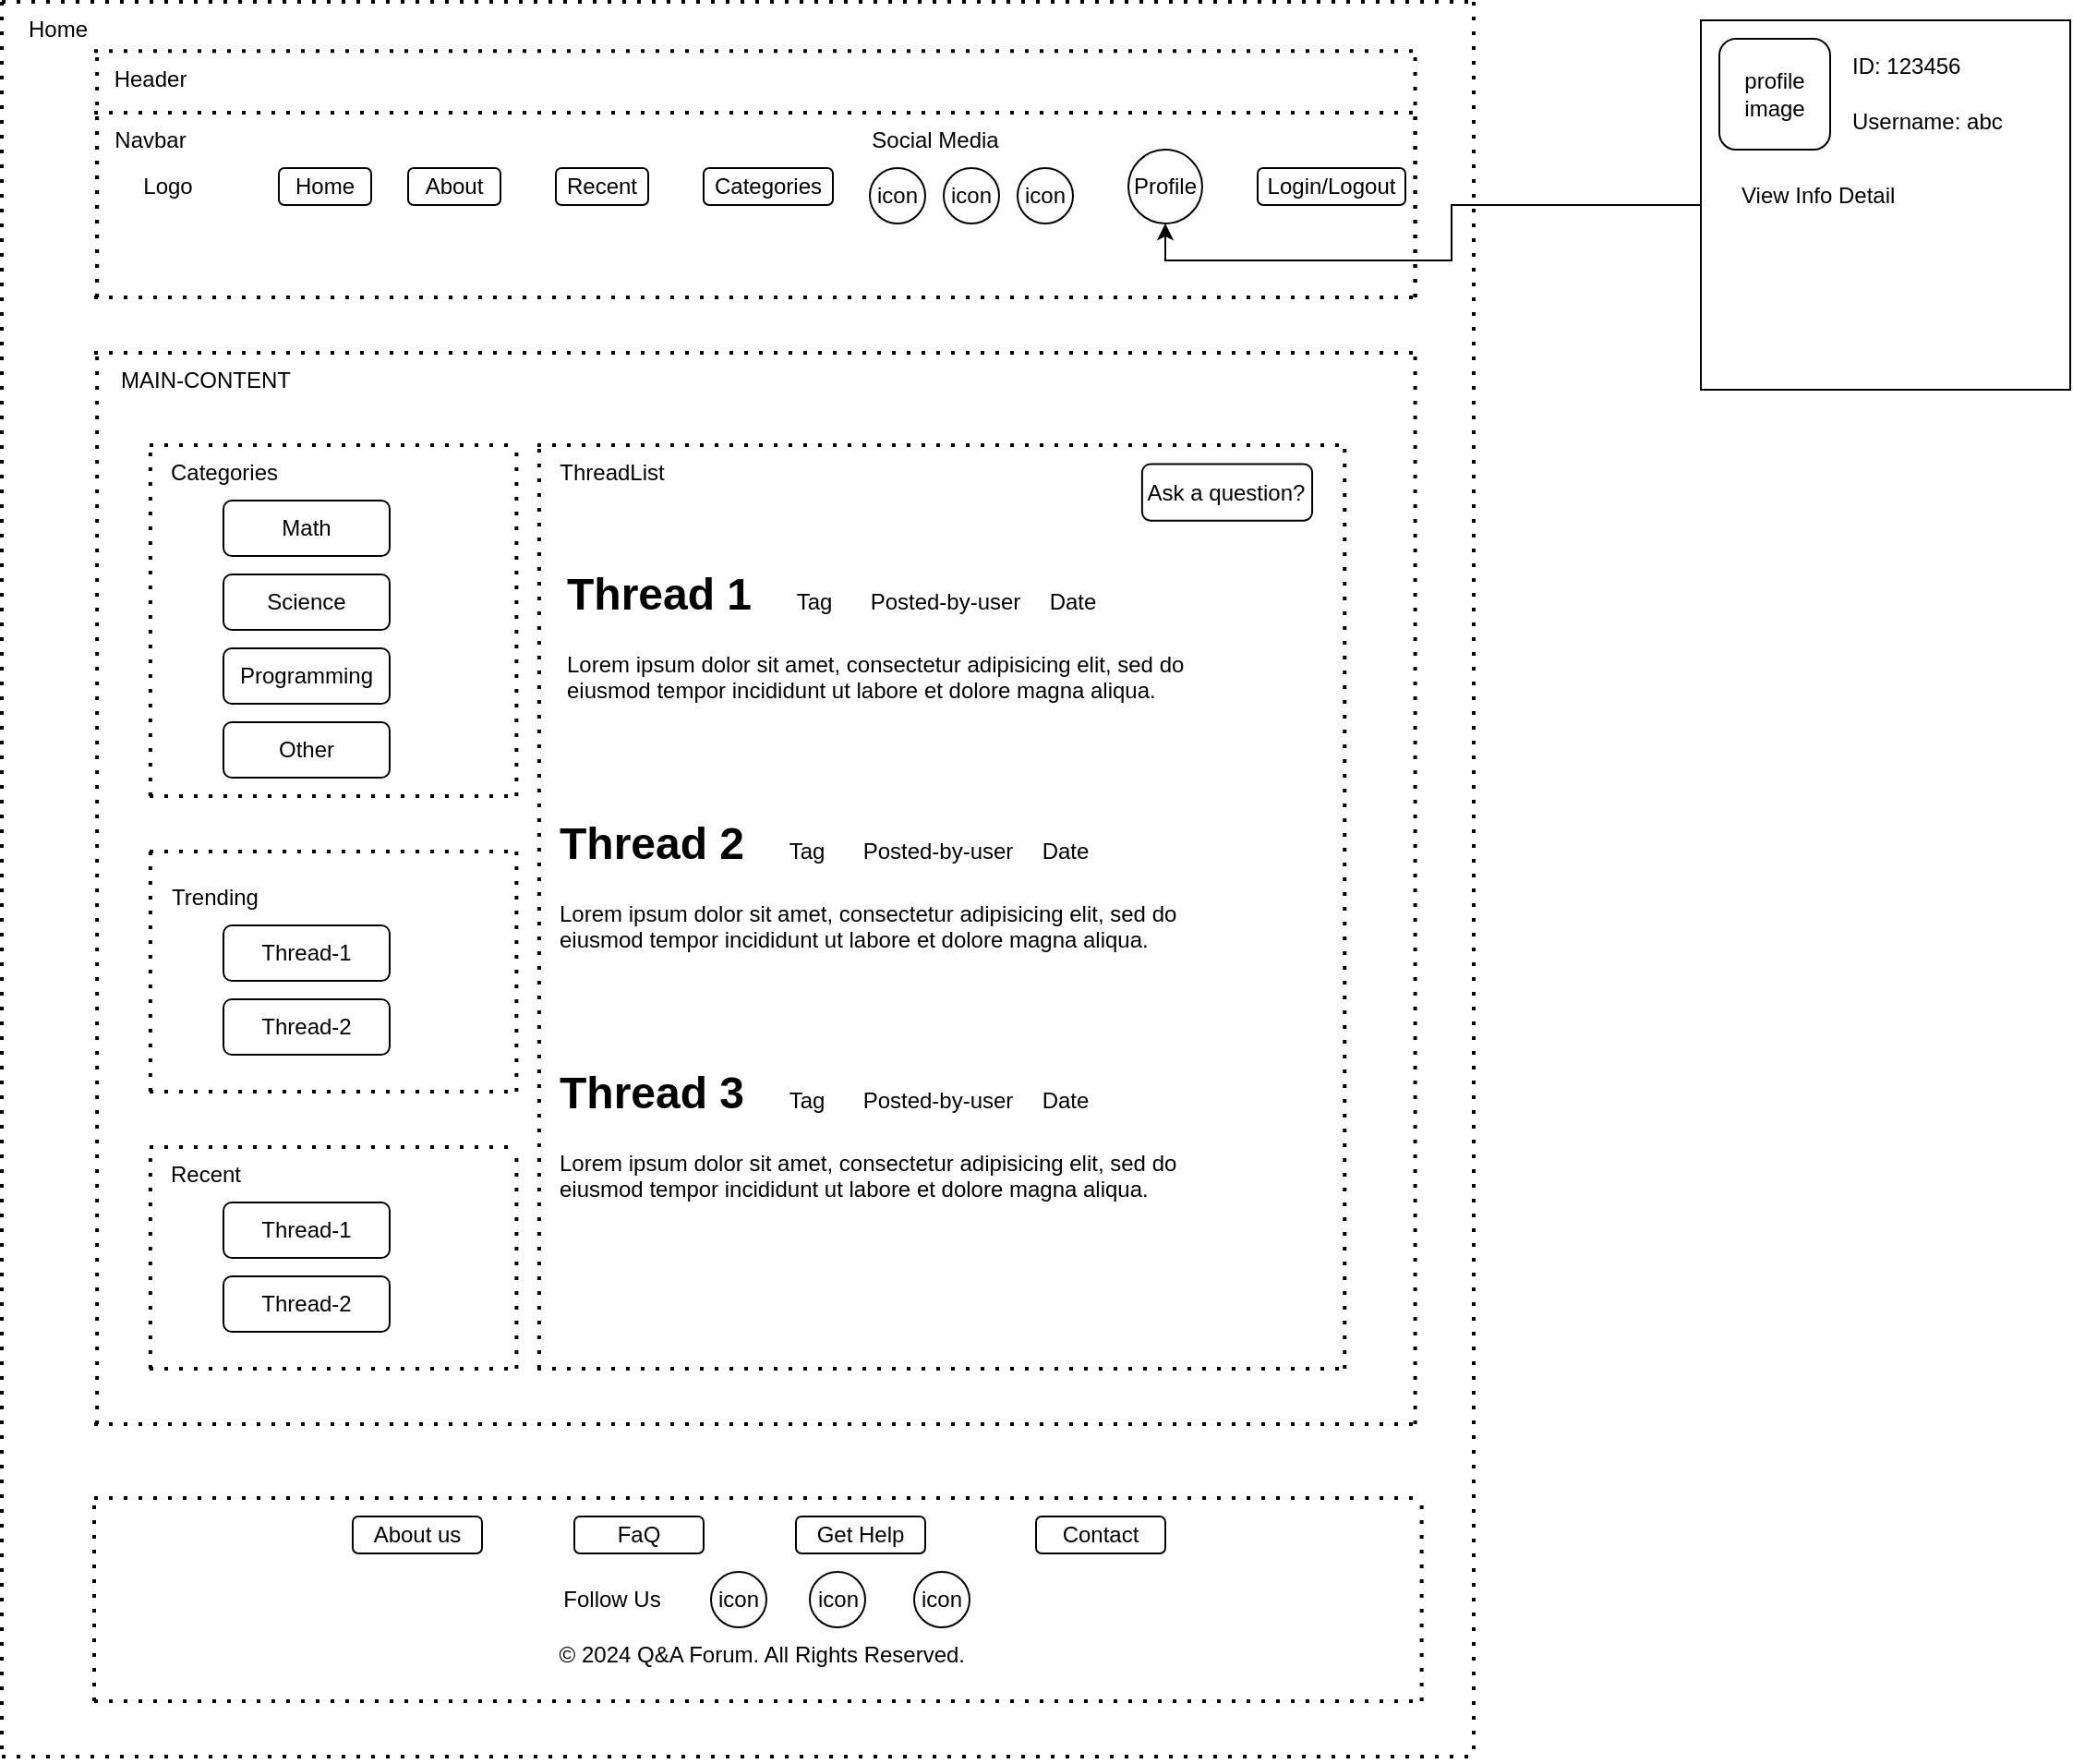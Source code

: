 <mxfile version="24.8.0">
  <diagram name="Trang-1" id="9Fver6jDBL4KJZNZEv3u">
    <mxGraphModel dx="1235" dy="1824" grid="1" gridSize="10" guides="1" tooltips="1" connect="1" arrows="1" fold="1" page="1" pageScale="1" pageWidth="827" pageHeight="1169" math="0" shadow="0">
      <root>
        <mxCell id="0" />
        <mxCell id="1" parent="0" />
        <mxCell id="3v_G94L6314WxcJYYTk_-27" value="" style="group" parent="1" vertex="1" connectable="0">
          <mxGeometry x="80" y="190" width="720" height="580" as="geometry" />
        </mxCell>
        <mxCell id="3v_G94L6314WxcJYYTk_-28" value="" style="endArrow=none;dashed=1;html=1;dashPattern=1 3;strokeWidth=2;rounded=0;" parent="3v_G94L6314WxcJYYTk_-27" edge="1">
          <mxGeometry width="50" height="50" relative="1" as="geometry">
            <mxPoint as="sourcePoint" />
            <mxPoint x="720" as="targetPoint" />
          </mxGeometry>
        </mxCell>
        <mxCell id="3v_G94L6314WxcJYYTk_-29" value="" style="endArrow=none;dashed=1;html=1;dashPattern=1 3;strokeWidth=2;rounded=0;" parent="3v_G94L6314WxcJYYTk_-27" edge="1">
          <mxGeometry width="50" height="50" relative="1" as="geometry">
            <mxPoint y="580" as="sourcePoint" />
            <mxPoint x="720" y="580" as="targetPoint" />
          </mxGeometry>
        </mxCell>
        <mxCell id="3v_G94L6314WxcJYYTk_-30" value="" style="endArrow=none;dashed=1;html=1;dashPattern=1 3;strokeWidth=2;rounded=0;" parent="3v_G94L6314WxcJYYTk_-27" edge="1">
          <mxGeometry width="50" height="50" relative="1" as="geometry">
            <mxPoint x="1.565" y="580" as="sourcePoint" />
            <mxPoint x="1.565" as="targetPoint" />
          </mxGeometry>
        </mxCell>
        <mxCell id="3v_G94L6314WxcJYYTk_-31" value="" style="endArrow=none;dashed=1;html=1;dashPattern=1 3;strokeWidth=2;rounded=0;" parent="3v_G94L6314WxcJYYTk_-27" edge="1">
          <mxGeometry width="50" height="50" relative="1" as="geometry">
            <mxPoint x="715.304" y="580" as="sourcePoint" />
            <mxPoint x="715.304" as="targetPoint" />
          </mxGeometry>
        </mxCell>
        <mxCell id="3v_G94L6314WxcJYYTk_-32" value="MAIN-CONTENT" style="text;html=1;align=center;verticalAlign=middle;resizable=0;points=[];autosize=1;strokeColor=none;fillColor=none;" parent="3v_G94L6314WxcJYYTk_-27" vertex="1">
          <mxGeometry width="120" height="30" as="geometry" />
        </mxCell>
        <mxCell id="3v_G94L6314WxcJYYTk_-37" value="" style="group" parent="1" vertex="1" connectable="0">
          <mxGeometry x="80" y="60" width="720" height="100.0" as="geometry" />
        </mxCell>
        <mxCell id="3v_G94L6314WxcJYYTk_-38" value="" style="endArrow=none;dashed=1;html=1;dashPattern=1 3;strokeWidth=2;rounded=0;" parent="3v_G94L6314WxcJYYTk_-37" edge="1">
          <mxGeometry width="50" height="50" relative="1" as="geometry">
            <mxPoint as="sourcePoint" />
            <mxPoint x="720" as="targetPoint" />
          </mxGeometry>
        </mxCell>
        <mxCell id="3v_G94L6314WxcJYYTk_-39" value="" style="endArrow=none;dashed=1;html=1;dashPattern=1 3;strokeWidth=2;rounded=0;" parent="3v_G94L6314WxcJYYTk_-37" edge="1">
          <mxGeometry width="50" height="50" relative="1" as="geometry">
            <mxPoint y="100" as="sourcePoint" />
            <mxPoint x="720" y="100" as="targetPoint" />
          </mxGeometry>
        </mxCell>
        <mxCell id="3v_G94L6314WxcJYYTk_-40" value="" style="endArrow=none;dashed=1;html=1;dashPattern=1 3;strokeWidth=2;rounded=0;" parent="3v_G94L6314WxcJYYTk_-37" edge="1">
          <mxGeometry width="50" height="50" relative="1" as="geometry">
            <mxPoint x="1.565" y="100" as="sourcePoint" />
            <mxPoint x="1.565" as="targetPoint" />
          </mxGeometry>
        </mxCell>
        <mxCell id="3v_G94L6314WxcJYYTk_-41" value="" style="endArrow=none;dashed=1;html=1;dashPattern=1 3;strokeWidth=2;rounded=0;" parent="3v_G94L6314WxcJYYTk_-37" edge="1">
          <mxGeometry width="50" height="50" relative="1" as="geometry">
            <mxPoint x="715.304" y="100" as="sourcePoint" />
            <mxPoint x="715.304" as="targetPoint" />
          </mxGeometry>
        </mxCell>
        <mxCell id="3v_G94L6314WxcJYYTk_-42" value="Navbar" style="text;html=1;align=center;verticalAlign=middle;resizable=0;points=[];autosize=1;strokeColor=none;fillColor=none;" parent="3v_G94L6314WxcJYYTk_-37" vertex="1">
          <mxGeometry width="60" height="30" as="geometry" />
        </mxCell>
        <mxCell id="3v_G94L6314WxcJYYTk_-45" style="edgeStyle=orthogonalEdgeStyle;rounded=0;orthogonalLoop=1;jettySize=auto;html=1;exitX=0.5;exitY=1;exitDx=0;exitDy=0;" parent="3v_G94L6314WxcJYYTk_-37" edge="1">
          <mxGeometry relative="1" as="geometry">
            <mxPoint x="77.838" y="62.5" as="sourcePoint" />
            <mxPoint x="77.838" y="62.5" as="targetPoint" />
          </mxGeometry>
        </mxCell>
        <mxCell id="3v_G94L6314WxcJYYTk_-36" style="edgeStyle=orthogonalEdgeStyle;rounded=0;orthogonalLoop=1;jettySize=auto;html=1;exitX=0.5;exitY=1;exitDx=0;exitDy=0;" parent="3v_G94L6314WxcJYYTk_-37" edge="1">
          <mxGeometry relative="1" as="geometry">
            <mxPoint x="97.297" y="66.667" as="sourcePoint" />
            <mxPoint x="97.297" y="66.667" as="targetPoint" />
          </mxGeometry>
        </mxCell>
        <mxCell id="3v_G94L6314WxcJYYTk_-25" value="" style="group" parent="3v_G94L6314WxcJYYTk_-37" vertex="1" connectable="0">
          <mxGeometry y="-33.333" width="720" height="133.333" as="geometry" />
        </mxCell>
        <mxCell id="3v_G94L6314WxcJYYTk_-21" value="" style="endArrow=none;dashed=1;html=1;dashPattern=1 3;strokeWidth=2;rounded=0;" parent="3v_G94L6314WxcJYYTk_-25" edge="1">
          <mxGeometry width="50" height="50" relative="1" as="geometry">
            <mxPoint as="sourcePoint" />
            <mxPoint x="720" as="targetPoint" />
          </mxGeometry>
        </mxCell>
        <mxCell id="3v_G94L6314WxcJYYTk_-22" value="" style="endArrow=none;dashed=1;html=1;dashPattern=1 3;strokeWidth=2;rounded=0;" parent="3v_G94L6314WxcJYYTk_-25" edge="1">
          <mxGeometry width="50" height="50" relative="1" as="geometry">
            <mxPoint y="133.333" as="sourcePoint" />
            <mxPoint x="720" y="133.333" as="targetPoint" />
          </mxGeometry>
        </mxCell>
        <mxCell id="3v_G94L6314WxcJYYTk_-23" value="" style="endArrow=none;dashed=1;html=1;dashPattern=1 3;strokeWidth=2;rounded=0;" parent="3v_G94L6314WxcJYYTk_-25" edge="1">
          <mxGeometry width="50" height="50" relative="1" as="geometry">
            <mxPoint x="1.565" y="133.333" as="sourcePoint" />
            <mxPoint x="1.565" as="targetPoint" />
          </mxGeometry>
        </mxCell>
        <mxCell id="3v_G94L6314WxcJYYTk_-24" value="" style="endArrow=none;dashed=1;html=1;dashPattern=1 3;strokeWidth=2;rounded=0;" parent="3v_G94L6314WxcJYYTk_-25" edge="1">
          <mxGeometry width="50" height="50" relative="1" as="geometry">
            <mxPoint x="715.304" y="133.333" as="sourcePoint" />
            <mxPoint x="715.304" as="targetPoint" />
          </mxGeometry>
        </mxCell>
        <mxCell id="3v_G94L6314WxcJYYTk_-34" value="Header" style="text;html=1;align=center;verticalAlign=middle;resizable=0;points=[];autosize=1;strokeColor=none;fillColor=none;" parent="3v_G94L6314WxcJYYTk_-25" vertex="1">
          <mxGeometry width="60" height="30" as="geometry" />
        </mxCell>
        <mxCell id="3v_G94L6314WxcJYYTk_-16" value="Home" style="rounded=1;whiteSpace=wrap;html=1;" parent="3v_G94L6314WxcJYYTk_-25" vertex="1">
          <mxGeometry x="100" y="63.333" width="50" height="20" as="geometry" />
        </mxCell>
        <mxCell id="3v_G94L6314WxcJYYTk_-17" value="Categories" style="rounded=1;whiteSpace=wrap;html=1;" parent="3v_G94L6314WxcJYYTk_-25" vertex="1">
          <mxGeometry x="330" y="63.333" width="70" height="20" as="geometry" />
        </mxCell>
        <mxCell id="3v_G94L6314WxcJYYTk_-18" value="Recent" style="rounded=1;whiteSpace=wrap;html=1;" parent="3v_G94L6314WxcJYYTk_-25" vertex="1">
          <mxGeometry x="250" y="63.333" width="50" height="20" as="geometry" />
        </mxCell>
        <mxCell id="3v_G94L6314WxcJYYTk_-66" value="About" style="rounded=1;whiteSpace=wrap;html=1;" parent="3v_G94L6314WxcJYYTk_-25" vertex="1">
          <mxGeometry x="170" y="63.333" width="50" height="20" as="geometry" />
        </mxCell>
        <mxCell id="3v_G94L6314WxcJYYTk_-69" value="Login/Logout" style="rounded=1;whiteSpace=wrap;html=1;" parent="3v_G94L6314WxcJYYTk_-25" vertex="1">
          <mxGeometry x="630" y="63.333" width="80" height="20" as="geometry" />
        </mxCell>
        <mxCell id="3v_G94L6314WxcJYYTk_-83" value="Profile" style="ellipse;whiteSpace=wrap;html=1;aspect=fixed;" parent="3v_G94L6314WxcJYYTk_-25" vertex="1">
          <mxGeometry x="560" y="53.333" width="40" height="40" as="geometry" />
        </mxCell>
        <mxCell id="3v_G94L6314WxcJYYTk_-70" value="Logo" style="text;html=1;align=center;verticalAlign=middle;whiteSpace=wrap;rounded=0;" parent="3v_G94L6314WxcJYYTk_-25" vertex="1">
          <mxGeometry x="10" y="58.333" width="60" height="30" as="geometry" />
        </mxCell>
        <mxCell id="3v_G94L6314WxcJYYTk_-206" value="" style="group" parent="3v_G94L6314WxcJYYTk_-25" vertex="1" connectable="0">
          <mxGeometry x="420" y="63.333" width="110" height="30.0" as="geometry" />
        </mxCell>
        <mxCell id="3v_G94L6314WxcJYYTk_-204" value="icon" style="ellipse;whiteSpace=wrap;html=1;aspect=fixed;" parent="3v_G94L6314WxcJYYTk_-206" vertex="1">
          <mxGeometry x="40" width="30" height="30" as="geometry" />
        </mxCell>
        <mxCell id="3v_G94L6314WxcJYYTk_-205" value="icon" style="ellipse;whiteSpace=wrap;html=1;aspect=fixed;" parent="3v_G94L6314WxcJYYTk_-206" vertex="1">
          <mxGeometry x="80" width="30" height="30" as="geometry" />
        </mxCell>
        <mxCell id="3v_G94L6314WxcJYYTk_-203" value="icon" style="ellipse;whiteSpace=wrap;html=1;aspect=fixed;" parent="3v_G94L6314WxcJYYTk_-206" vertex="1">
          <mxGeometry y="1.421e-14" width="30" height="30" as="geometry" />
        </mxCell>
        <mxCell id="3v_G94L6314WxcJYYTk_-207" value="Social Media" style="text;html=1;align=center;verticalAlign=middle;resizable=0;points=[];autosize=1;strokeColor=none;fillColor=none;" parent="3v_G94L6314WxcJYYTk_-25" vertex="1">
          <mxGeometry x="410" y="33.333" width="90" height="30" as="geometry" />
        </mxCell>
        <mxCell id="3v_G94L6314WxcJYYTk_-87" value="" style="group" parent="1" vertex="1" connectable="0">
          <mxGeometry x="110" y="240" width="200" height="190" as="geometry" />
        </mxCell>
        <mxCell id="3v_G94L6314WxcJYYTk_-88" value="" style="endArrow=none;dashed=1;html=1;dashPattern=1 3;strokeWidth=2;rounded=0;" parent="3v_G94L6314WxcJYYTk_-87" edge="1">
          <mxGeometry width="50" height="50" relative="1" as="geometry">
            <mxPoint as="sourcePoint" />
            <mxPoint x="200" as="targetPoint" />
          </mxGeometry>
        </mxCell>
        <mxCell id="3v_G94L6314WxcJYYTk_-89" value="" style="endArrow=none;dashed=1;html=1;dashPattern=1 3;strokeWidth=2;rounded=0;" parent="3v_G94L6314WxcJYYTk_-87" edge="1">
          <mxGeometry width="50" height="50" relative="1" as="geometry">
            <mxPoint y="190" as="sourcePoint" />
            <mxPoint x="200" y="190" as="targetPoint" />
          </mxGeometry>
        </mxCell>
        <mxCell id="3v_G94L6314WxcJYYTk_-90" value="" style="endArrow=none;dashed=1;html=1;dashPattern=1 3;strokeWidth=2;rounded=0;" parent="3v_G94L6314WxcJYYTk_-87" edge="1">
          <mxGeometry width="50" height="50" relative="1" as="geometry">
            <mxPoint x="0.435" y="190" as="sourcePoint" />
            <mxPoint x="0.435" as="targetPoint" />
          </mxGeometry>
        </mxCell>
        <mxCell id="3v_G94L6314WxcJYYTk_-91" value="" style="endArrow=none;dashed=1;html=1;dashPattern=1 3;strokeWidth=2;rounded=0;" parent="3v_G94L6314WxcJYYTk_-87" edge="1">
          <mxGeometry width="50" height="50" relative="1" as="geometry">
            <mxPoint x="198.696" y="190" as="sourcePoint" />
            <mxPoint x="198.696" as="targetPoint" />
          </mxGeometry>
        </mxCell>
        <mxCell id="3v_G94L6314WxcJYYTk_-93" value="Math" style="rounded=1;whiteSpace=wrap;html=1;" parent="1" vertex="1">
          <mxGeometry x="150" y="270" width="90" height="30" as="geometry" />
        </mxCell>
        <mxCell id="3v_G94L6314WxcJYYTk_-94" value="Categories" style="text;html=1;align=center;verticalAlign=middle;resizable=0;points=[];autosize=1;strokeColor=none;fillColor=none;" parent="1" vertex="1">
          <mxGeometry x="110" y="240" width="80" height="30" as="geometry" />
        </mxCell>
        <mxCell id="3v_G94L6314WxcJYYTk_-95" value="Science" style="rounded=1;whiteSpace=wrap;html=1;" parent="1" vertex="1">
          <mxGeometry x="150" y="310" width="90" height="30" as="geometry" />
        </mxCell>
        <mxCell id="3v_G94L6314WxcJYYTk_-96" value="Programming" style="rounded=1;whiteSpace=wrap;html=1;" parent="1" vertex="1">
          <mxGeometry x="150" y="350" width="90" height="30" as="geometry" />
        </mxCell>
        <mxCell id="3v_G94L6314WxcJYYTk_-97" value="Other" style="rounded=1;whiteSpace=wrap;html=1;" parent="1" vertex="1">
          <mxGeometry x="150" y="390" width="90" height="30" as="geometry" />
        </mxCell>
        <mxCell id="3v_G94L6314WxcJYYTk_-98" value="Thread-1" style="rounded=1;whiteSpace=wrap;html=1;" parent="1" vertex="1">
          <mxGeometry x="150" y="500" width="90" height="30" as="geometry" />
        </mxCell>
        <mxCell id="3v_G94L6314WxcJYYTk_-99" value="Thread-2" style="rounded=1;whiteSpace=wrap;html=1;" parent="1" vertex="1">
          <mxGeometry x="150" y="540" width="90" height="30" as="geometry" />
        </mxCell>
        <mxCell id="3v_G94L6314WxcJYYTk_-101" value="Thread-1" style="rounded=1;whiteSpace=wrap;html=1;" parent="1" vertex="1">
          <mxGeometry x="150" y="650" width="90" height="30" as="geometry" />
        </mxCell>
        <mxCell id="3v_G94L6314WxcJYYTk_-102" value="Thread-2" style="rounded=1;whiteSpace=wrap;html=1;" parent="1" vertex="1">
          <mxGeometry x="150" y="690" width="90" height="30" as="geometry" />
        </mxCell>
        <mxCell id="3v_G94L6314WxcJYYTk_-104" value="" style="group" parent="1" vertex="1" connectable="0">
          <mxGeometry x="110" y="460" width="200" height="130" as="geometry" />
        </mxCell>
        <mxCell id="3v_G94L6314WxcJYYTk_-105" value="" style="endArrow=none;dashed=1;html=1;dashPattern=1 3;strokeWidth=2;rounded=0;" parent="3v_G94L6314WxcJYYTk_-104" edge="1">
          <mxGeometry width="50" height="50" relative="1" as="geometry">
            <mxPoint as="sourcePoint" />
            <mxPoint x="200" as="targetPoint" />
          </mxGeometry>
        </mxCell>
        <mxCell id="3v_G94L6314WxcJYYTk_-106" value="" style="endArrow=none;dashed=1;html=1;dashPattern=1 3;strokeWidth=2;rounded=0;" parent="3v_G94L6314WxcJYYTk_-104" edge="1">
          <mxGeometry width="50" height="50" relative="1" as="geometry">
            <mxPoint y="130" as="sourcePoint" />
            <mxPoint x="200" y="130" as="targetPoint" />
          </mxGeometry>
        </mxCell>
        <mxCell id="3v_G94L6314WxcJYYTk_-107" value="" style="endArrow=none;dashed=1;html=1;dashPattern=1 3;strokeWidth=2;rounded=0;" parent="3v_G94L6314WxcJYYTk_-104" edge="1">
          <mxGeometry width="50" height="50" relative="1" as="geometry">
            <mxPoint x="0.435" y="130" as="sourcePoint" />
            <mxPoint x="0.435" as="targetPoint" />
          </mxGeometry>
        </mxCell>
        <mxCell id="3v_G94L6314WxcJYYTk_-108" value="" style="endArrow=none;dashed=1;html=1;dashPattern=1 3;strokeWidth=2;rounded=0;" parent="3v_G94L6314WxcJYYTk_-104" edge="1">
          <mxGeometry width="50" height="50" relative="1" as="geometry">
            <mxPoint x="198.696" y="130" as="sourcePoint" />
            <mxPoint x="198.696" as="targetPoint" />
          </mxGeometry>
        </mxCell>
        <mxCell id="3v_G94L6314WxcJYYTk_-100" value="Trending" style="text;html=1;align=center;verticalAlign=middle;resizable=0;points=[];autosize=1;strokeColor=none;fillColor=none;" parent="3v_G94L6314WxcJYYTk_-104" vertex="1">
          <mxGeometry y="9.5" width="70" height="30" as="geometry" />
        </mxCell>
        <mxCell id="3v_G94L6314WxcJYYTk_-109" value="" style="group" parent="1" vertex="1" connectable="0">
          <mxGeometry x="110" y="620" width="200" height="120" as="geometry" />
        </mxCell>
        <mxCell id="3v_G94L6314WxcJYYTk_-110" value="" style="endArrow=none;dashed=1;html=1;dashPattern=1 3;strokeWidth=2;rounded=0;" parent="3v_G94L6314WxcJYYTk_-109" edge="1">
          <mxGeometry width="50" height="50" relative="1" as="geometry">
            <mxPoint as="sourcePoint" />
            <mxPoint x="200" as="targetPoint" />
          </mxGeometry>
        </mxCell>
        <mxCell id="3v_G94L6314WxcJYYTk_-111" value="" style="endArrow=none;dashed=1;html=1;dashPattern=1 3;strokeWidth=2;rounded=0;" parent="3v_G94L6314WxcJYYTk_-109" edge="1">
          <mxGeometry width="50" height="50" relative="1" as="geometry">
            <mxPoint y="120" as="sourcePoint" />
            <mxPoint x="200" y="120" as="targetPoint" />
          </mxGeometry>
        </mxCell>
        <mxCell id="3v_G94L6314WxcJYYTk_-112" value="" style="endArrow=none;dashed=1;html=1;dashPattern=1 3;strokeWidth=2;rounded=0;" parent="3v_G94L6314WxcJYYTk_-109" edge="1">
          <mxGeometry width="50" height="50" relative="1" as="geometry">
            <mxPoint x="0.435" y="120" as="sourcePoint" />
            <mxPoint x="0.435" as="targetPoint" />
          </mxGeometry>
        </mxCell>
        <mxCell id="3v_G94L6314WxcJYYTk_-113" value="" style="endArrow=none;dashed=1;html=1;dashPattern=1 3;strokeWidth=2;rounded=0;" parent="3v_G94L6314WxcJYYTk_-109" edge="1">
          <mxGeometry width="50" height="50" relative="1" as="geometry">
            <mxPoint x="198.696" y="120" as="sourcePoint" />
            <mxPoint x="198.696" as="targetPoint" />
          </mxGeometry>
        </mxCell>
        <mxCell id="3v_G94L6314WxcJYYTk_-103" value="Recent" style="text;html=1;align=center;verticalAlign=middle;resizable=0;points=[];autosize=1;strokeColor=none;fillColor=none;" parent="3v_G94L6314WxcJYYTk_-109" vertex="1">
          <mxGeometry width="60" height="30" as="geometry" />
        </mxCell>
        <mxCell id="3v_G94L6314WxcJYYTk_-123" value="" style="group" parent="1" vertex="1" connectable="0">
          <mxGeometry x="334" y="300" width="496" height="100" as="geometry" />
        </mxCell>
        <mxCell id="3v_G94L6314WxcJYYTk_-116" value="&lt;h1 style=&quot;margin-top: 0px;&quot;&gt;Thread 1&lt;/h1&gt;&lt;p&gt;Lorem ipsum dolor sit amet, consectetur adipisicing elit, sed do eiusmod tempor incididunt ut labore et dolore magna aliqua.&lt;/p&gt;" style="text;html=1;whiteSpace=wrap;overflow=hidden;rounded=0;" parent="3v_G94L6314WxcJYYTk_-123" vertex="1">
          <mxGeometry width="376" height="100" as="geometry" />
        </mxCell>
        <mxCell id="3v_G94L6314WxcJYYTk_-119" value="Tag" style="text;html=1;align=center;verticalAlign=middle;whiteSpace=wrap;rounded=0;" parent="3v_G94L6314WxcJYYTk_-123" vertex="1">
          <mxGeometry x="106" y="10" width="60" height="30" as="geometry" />
        </mxCell>
        <mxCell id="3v_G94L6314WxcJYYTk_-120" value="Posted-by-user" style="text;html=1;align=center;verticalAlign=middle;whiteSpace=wrap;rounded=0;" parent="3v_G94L6314WxcJYYTk_-123" vertex="1">
          <mxGeometry x="158" y="10" width="98" height="30" as="geometry" />
        </mxCell>
        <mxCell id="3v_G94L6314WxcJYYTk_-121" value="Date" style="text;html=1;align=center;verticalAlign=middle;whiteSpace=wrap;rounded=0;" parent="3v_G94L6314WxcJYYTk_-123" vertex="1">
          <mxGeometry x="256" y="10" width="40" height="30" as="geometry" />
        </mxCell>
        <mxCell id="3v_G94L6314WxcJYYTk_-124" value="" style="group" parent="1" vertex="1" connectable="0">
          <mxGeometry x="330" y="435" width="376" height="100" as="geometry" />
        </mxCell>
        <mxCell id="3v_G94L6314WxcJYYTk_-125" value="&lt;h1 style=&quot;margin-top: 0px;&quot;&gt;Thread 2&lt;/h1&gt;&lt;p&gt;Lorem ipsum dolor sit amet, consectetur adipisicing elit, sed do eiusmod tempor incididunt ut labore et dolore magna aliqua.&lt;/p&gt;" style="text;html=1;whiteSpace=wrap;overflow=hidden;rounded=0;" parent="3v_G94L6314WxcJYYTk_-124" vertex="1">
          <mxGeometry width="376" height="100" as="geometry" />
        </mxCell>
        <mxCell id="3v_G94L6314WxcJYYTk_-126" value="Tag" style="text;html=1;align=center;verticalAlign=middle;whiteSpace=wrap;rounded=0;" parent="3v_G94L6314WxcJYYTk_-124" vertex="1">
          <mxGeometry x="106" y="10" width="60" height="30" as="geometry" />
        </mxCell>
        <mxCell id="3v_G94L6314WxcJYYTk_-127" value="Posted-by-user" style="text;html=1;align=center;verticalAlign=middle;whiteSpace=wrap;rounded=0;" parent="3v_G94L6314WxcJYYTk_-124" vertex="1">
          <mxGeometry x="158" y="10" width="98" height="30" as="geometry" />
        </mxCell>
        <mxCell id="3v_G94L6314WxcJYYTk_-128" value="Date" style="text;html=1;align=center;verticalAlign=middle;whiteSpace=wrap;rounded=0;" parent="3v_G94L6314WxcJYYTk_-124" vertex="1">
          <mxGeometry x="256" y="10" width="40" height="30" as="geometry" />
        </mxCell>
        <mxCell id="3v_G94L6314WxcJYYTk_-129" value="" style="group" parent="1" vertex="1" connectable="0">
          <mxGeometry x="330" y="570" width="376" height="100" as="geometry" />
        </mxCell>
        <mxCell id="3v_G94L6314WxcJYYTk_-130" value="&lt;h1 style=&quot;margin-top: 0px;&quot;&gt;Thread 3&lt;/h1&gt;&lt;p&gt;Lorem ipsum dolor sit amet, consectetur adipisicing elit, sed do eiusmod tempor incididunt ut labore et dolore magna aliqua.&lt;/p&gt;" style="text;html=1;whiteSpace=wrap;overflow=hidden;rounded=0;" parent="3v_G94L6314WxcJYYTk_-129" vertex="1">
          <mxGeometry width="376" height="100" as="geometry" />
        </mxCell>
        <mxCell id="3v_G94L6314WxcJYYTk_-131" value="Tag" style="text;html=1;align=center;verticalAlign=middle;whiteSpace=wrap;rounded=0;" parent="3v_G94L6314WxcJYYTk_-129" vertex="1">
          <mxGeometry x="106" y="10" width="60" height="30" as="geometry" />
        </mxCell>
        <mxCell id="3v_G94L6314WxcJYYTk_-132" value="Posted-by-user" style="text;html=1;align=center;verticalAlign=middle;whiteSpace=wrap;rounded=0;" parent="3v_G94L6314WxcJYYTk_-129" vertex="1">
          <mxGeometry x="158" y="10" width="98" height="30" as="geometry" />
        </mxCell>
        <mxCell id="3v_G94L6314WxcJYYTk_-133" value="Date" style="text;html=1;align=center;verticalAlign=middle;whiteSpace=wrap;rounded=0;" parent="3v_G94L6314WxcJYYTk_-129" vertex="1">
          <mxGeometry x="256" y="10" width="40" height="30" as="geometry" />
        </mxCell>
        <mxCell id="3v_G94L6314WxcJYYTk_-139" value="" style="group" parent="1" vertex="1" connectable="0">
          <mxGeometry x="320" y="240" width="440" height="500" as="geometry" />
        </mxCell>
        <mxCell id="3v_G94L6314WxcJYYTk_-140" value="" style="endArrow=none;dashed=1;html=1;dashPattern=1 3;strokeWidth=2;rounded=0;" parent="3v_G94L6314WxcJYYTk_-139" edge="1">
          <mxGeometry width="50" height="50" relative="1" as="geometry">
            <mxPoint as="sourcePoint" />
            <mxPoint x="440" as="targetPoint" />
          </mxGeometry>
        </mxCell>
        <mxCell id="3v_G94L6314WxcJYYTk_-141" value="" style="endArrow=none;dashed=1;html=1;dashPattern=1 3;strokeWidth=2;rounded=0;" parent="3v_G94L6314WxcJYYTk_-139" edge="1">
          <mxGeometry width="50" height="50" relative="1" as="geometry">
            <mxPoint y="500.0" as="sourcePoint" />
            <mxPoint x="440" y="500.0" as="targetPoint" />
          </mxGeometry>
        </mxCell>
        <mxCell id="3v_G94L6314WxcJYYTk_-142" value="" style="endArrow=none;dashed=1;html=1;dashPattern=1 3;strokeWidth=2;rounded=0;" parent="3v_G94L6314WxcJYYTk_-139" edge="1">
          <mxGeometry width="50" height="50" relative="1" as="geometry">
            <mxPoint x="0.957" y="500.0" as="sourcePoint" />
            <mxPoint x="0.957" as="targetPoint" />
          </mxGeometry>
        </mxCell>
        <mxCell id="3v_G94L6314WxcJYYTk_-143" value="" style="endArrow=none;dashed=1;html=1;dashPattern=1 3;strokeWidth=2;rounded=0;" parent="3v_G94L6314WxcJYYTk_-139" edge="1">
          <mxGeometry width="50" height="50" relative="1" as="geometry">
            <mxPoint x="437.13" y="500.0" as="sourcePoint" />
            <mxPoint x="437.13" as="targetPoint" />
          </mxGeometry>
        </mxCell>
        <mxCell id="3v_G94L6314WxcJYYTk_-114" value="ThreadList" style="text;html=1;align=center;verticalAlign=middle;resizable=0;points=[];autosize=1;strokeColor=none;fillColor=none;" parent="3v_G94L6314WxcJYYTk_-139" vertex="1">
          <mxGeometry width="80" height="30" as="geometry" />
        </mxCell>
        <mxCell id="3v_G94L6314WxcJYYTk_-26" value="Ask a question?" style="rounded=1;whiteSpace=wrap;html=1;" parent="3v_G94L6314WxcJYYTk_-139" vertex="1">
          <mxGeometry x="327.442" y="10.204" width="92.093" height="30.612" as="geometry" />
        </mxCell>
        <mxCell id="3v_G94L6314WxcJYYTk_-187" value="" style="group" parent="1" vertex="1" connectable="0">
          <mxGeometry x="80" y="810" width="720" height="110" as="geometry" />
        </mxCell>
        <mxCell id="3v_G94L6314WxcJYYTk_-156" value="" style="endArrow=none;dashed=1;html=1;dashPattern=1 3;strokeWidth=2;rounded=0;" parent="3v_G94L6314WxcJYYTk_-187" edge="1">
          <mxGeometry width="50" height="50" relative="1" as="geometry">
            <mxPoint as="sourcePoint" />
            <mxPoint x="720" as="targetPoint" />
          </mxGeometry>
        </mxCell>
        <mxCell id="3v_G94L6314WxcJYYTk_-184" value="" style="endArrow=none;dashed=1;html=1;dashPattern=1 3;strokeWidth=2;rounded=0;" parent="3v_G94L6314WxcJYYTk_-187" edge="1">
          <mxGeometry width="50" height="50" relative="1" as="geometry">
            <mxPoint y="110" as="sourcePoint" />
            <mxPoint x="720" y="110" as="targetPoint" />
          </mxGeometry>
        </mxCell>
        <mxCell id="3v_G94L6314WxcJYYTk_-185" value="" style="endArrow=none;dashed=1;html=1;dashPattern=1 3;strokeWidth=2;rounded=0;" parent="3v_G94L6314WxcJYYTk_-187" edge="1">
          <mxGeometry width="50" height="50" relative="1" as="geometry">
            <mxPoint y="110" as="sourcePoint" />
            <mxPoint as="targetPoint" />
          </mxGeometry>
        </mxCell>
        <mxCell id="3v_G94L6314WxcJYYTk_-186" value="" style="endArrow=none;dashed=1;html=1;dashPattern=1 3;strokeWidth=2;rounded=0;" parent="3v_G94L6314WxcJYYTk_-187" edge="1">
          <mxGeometry width="50" height="50" relative="1" as="geometry">
            <mxPoint x="718.82" y="110" as="sourcePoint" />
            <mxPoint x="718.82" as="targetPoint" />
          </mxGeometry>
        </mxCell>
        <mxCell id="3v_G94L6314WxcJYYTk_-188" value="About us" style="rounded=1;whiteSpace=wrap;html=1;" parent="3v_G94L6314WxcJYYTk_-187" vertex="1">
          <mxGeometry x="140" y="10" width="70" height="20" as="geometry" />
        </mxCell>
        <mxCell id="3v_G94L6314WxcJYYTk_-189" value="Contact" style="rounded=1;whiteSpace=wrap;html=1;" parent="3v_G94L6314WxcJYYTk_-187" vertex="1">
          <mxGeometry x="510" y="10" width="70" height="20" as="geometry" />
        </mxCell>
        <mxCell id="3v_G94L6314WxcJYYTk_-191" value="Get Help" style="rounded=1;whiteSpace=wrap;html=1;" parent="3v_G94L6314WxcJYYTk_-187" vertex="1">
          <mxGeometry x="380" y="10" width="70" height="20" as="geometry" />
        </mxCell>
        <mxCell id="3v_G94L6314WxcJYYTk_-192" value="FaQ" style="rounded=1;whiteSpace=wrap;html=1;" parent="3v_G94L6314WxcJYYTk_-187" vertex="1">
          <mxGeometry x="260" y="10" width="70" height="20" as="geometry" />
        </mxCell>
        <mxCell id="3v_G94L6314WxcJYYTk_-195" value="Follow Us" style="text;html=1;align=center;verticalAlign=middle;resizable=0;points=[];autosize=1;strokeColor=none;fillColor=none;" parent="3v_G94L6314WxcJYYTk_-187" vertex="1">
          <mxGeometry x="240" y="40" width="80" height="30" as="geometry" />
        </mxCell>
        <mxCell id="3v_G94L6314WxcJYYTk_-211" value="&amp;nbsp;© &lt;span class=&quot;hljs-number&quot;&gt;2024&lt;/span&gt; &lt;span class=&quot;hljs-selector-tag&quot;&gt;Q&lt;/span&gt;&lt;span class=&quot;hljs-selector-tag&quot;&gt;&amp;amp;&lt;/span&gt;&lt;span class=&quot;hljs-selector-tag&quot;&gt;A&lt;/span&gt; &lt;span class=&quot;hljs-selector-tag&quot;&gt;Forum&lt;/span&gt;. &lt;span class=&quot;hljs-keyword&quot;&gt;All&lt;/span&gt; &lt;span class=&quot;hljs-selector-tag&quot;&gt;Rights&lt;/span&gt; &lt;span class=&quot;hljs-selector-tag&quot;&gt;Reserved&lt;/span&gt;." style="text;html=1;align=center;verticalAlign=middle;whiteSpace=wrap;rounded=0;" parent="3v_G94L6314WxcJYYTk_-187" vertex="1">
          <mxGeometry x="230" y="70" width="260" height="30" as="geometry" />
        </mxCell>
        <mxCell id="3v_G94L6314WxcJYYTk_-212" value="" style="group" parent="3v_G94L6314WxcJYYTk_-187" vertex="1" connectable="0">
          <mxGeometry x="334" y="40" width="140" height="30" as="geometry" />
        </mxCell>
        <mxCell id="3v_G94L6314WxcJYYTk_-208" value="icon" style="ellipse;whiteSpace=wrap;html=1;aspect=fixed;" parent="3v_G94L6314WxcJYYTk_-212" vertex="1">
          <mxGeometry width="30" height="30" as="geometry" />
        </mxCell>
        <mxCell id="3v_G94L6314WxcJYYTk_-209" value="icon" style="ellipse;whiteSpace=wrap;html=1;aspect=fixed;" parent="3v_G94L6314WxcJYYTk_-212" vertex="1">
          <mxGeometry x="53.5" width="30" height="30" as="geometry" />
        </mxCell>
        <mxCell id="3v_G94L6314WxcJYYTk_-210" value="icon" style="ellipse;whiteSpace=wrap;html=1;aspect=fixed;" parent="3v_G94L6314WxcJYYTk_-212" vertex="1">
          <mxGeometry x="110" width="30" height="30" as="geometry" />
        </mxCell>
        <mxCell id="ftBFuNIlvOL5y04UuzCD-7" value="" style="group" vertex="1" connectable="0" parent="1">
          <mxGeometry x="30" width="800" height="950.941" as="geometry" />
        </mxCell>
        <mxCell id="ftBFuNIlvOL5y04UuzCD-3" value="" style="endArrow=none;dashed=1;html=1;dashPattern=1 3;strokeWidth=2;rounded=0;" edge="1" parent="ftBFuNIlvOL5y04UuzCD-7">
          <mxGeometry width="50" height="50" relative="1" as="geometry">
            <mxPoint as="sourcePoint" />
            <mxPoint x="800" as="targetPoint" />
          </mxGeometry>
        </mxCell>
        <mxCell id="ftBFuNIlvOL5y04UuzCD-4" value="" style="endArrow=none;dashed=1;html=1;dashPattern=1 3;strokeWidth=2;rounded=0;" edge="1" parent="ftBFuNIlvOL5y04UuzCD-7">
          <mxGeometry width="50" height="50" relative="1" as="geometry">
            <mxPoint y="950" as="sourcePoint" />
            <mxPoint x="800" y="950" as="targetPoint" />
          </mxGeometry>
        </mxCell>
        <mxCell id="ftBFuNIlvOL5y04UuzCD-5" value="" style="endArrow=none;dashed=1;html=1;dashPattern=1 3;strokeWidth=2;rounded=0;" edge="1" parent="ftBFuNIlvOL5y04UuzCD-7">
          <mxGeometry width="50" height="50" relative="1" as="geometry">
            <mxPoint as="sourcePoint" />
            <mxPoint y="950.941" as="targetPoint" />
          </mxGeometry>
        </mxCell>
        <mxCell id="ftBFuNIlvOL5y04UuzCD-6" value="" style="endArrow=none;dashed=1;html=1;dashPattern=1 3;strokeWidth=2;rounded=0;" edge="1" parent="ftBFuNIlvOL5y04UuzCD-7">
          <mxGeometry width="50" height="50" relative="1" as="geometry">
            <mxPoint x="797" as="sourcePoint" />
            <mxPoint x="797" y="950.941" as="targetPoint" />
          </mxGeometry>
        </mxCell>
        <mxCell id="ftBFuNIlvOL5y04UuzCD-8" value="Home" style="text;html=1;align=center;verticalAlign=middle;resizable=0;points=[];autosize=1;strokeColor=none;fillColor=none;" vertex="1" parent="ftBFuNIlvOL5y04UuzCD-7">
          <mxGeometry width="60" height="30" as="geometry" />
        </mxCell>
        <mxCell id="ftBFuNIlvOL5y04UuzCD-15" style="edgeStyle=orthogonalEdgeStyle;rounded=0;orthogonalLoop=1;jettySize=auto;html=1;entryX=0.5;entryY=1;entryDx=0;entryDy=0;" edge="1" parent="1" source="ftBFuNIlvOL5y04UuzCD-10" target="3v_G94L6314WxcJYYTk_-83">
          <mxGeometry relative="1" as="geometry" />
        </mxCell>
        <mxCell id="ftBFuNIlvOL5y04UuzCD-10" value="" style="whiteSpace=wrap;html=1;aspect=fixed;" vertex="1" parent="1">
          <mxGeometry x="950" y="10" width="200" height="200" as="geometry" />
        </mxCell>
        <mxCell id="ftBFuNIlvOL5y04UuzCD-16" value="profile&lt;br&gt;image" style="rounded=1;whiteSpace=wrap;html=1;" vertex="1" parent="1">
          <mxGeometry x="960" y="20" width="60" height="60" as="geometry" />
        </mxCell>
        <mxCell id="ftBFuNIlvOL5y04UuzCD-17" value="ID: 123456" style="text;html=1;align=left;verticalAlign=middle;whiteSpace=wrap;rounded=0;" vertex="1" parent="1">
          <mxGeometry x="1030" y="20" width="80" height="30" as="geometry" />
        </mxCell>
        <mxCell id="ftBFuNIlvOL5y04UuzCD-18" value="Username: abc" style="text;html=1;align=left;verticalAlign=middle;whiteSpace=wrap;rounded=0;" vertex="1" parent="1">
          <mxGeometry x="1030" y="50" width="100" height="30" as="geometry" />
        </mxCell>
        <mxCell id="ftBFuNIlvOL5y04UuzCD-19" value="View Info Detail" style="text;html=1;align=left;verticalAlign=middle;whiteSpace=wrap;rounded=0;" vertex="1" parent="1">
          <mxGeometry x="970" y="90" width="100" height="30" as="geometry" />
        </mxCell>
      </root>
    </mxGraphModel>
  </diagram>
</mxfile>
